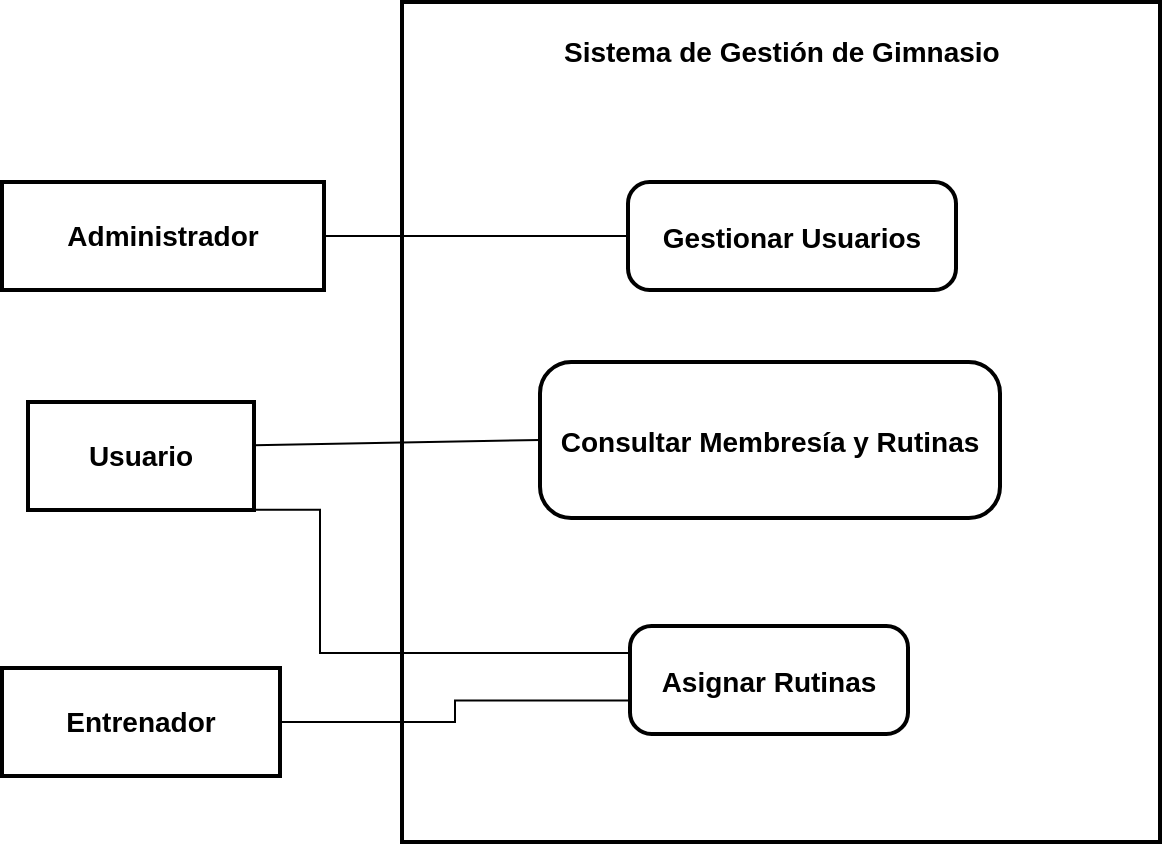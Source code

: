 <mxfile version="28.0.5">
  <diagram name="Page-1" id="J2FCc3FYS4h55al05sB3">
    <mxGraphModel dx="953" dy="550" grid="1" gridSize="10" guides="1" tooltips="1" connect="1" arrows="1" fold="1" page="1" pageScale="1" pageWidth="850" pageHeight="1100" math="0" shadow="0">
      <root>
        <mxCell id="0" />
        <mxCell id="1" parent="0" />
        <mxCell id="vZ8UZOQ8aMG6gmJ8QP59-1" value="" style="whiteSpace=wrap;strokeWidth=2;" vertex="1" parent="1">
          <mxGeometry x="231" y="20" width="379" height="420" as="geometry" />
        </mxCell>
        <mxCell id="vZ8UZOQ8aMG6gmJ8QP59-2" value="Administrador" style="whiteSpace=wrap;strokeWidth=2;fontSize=14;fontStyle=1" vertex="1" parent="1">
          <mxGeometry x="31" y="110" width="161" height="54" as="geometry" />
        </mxCell>
        <mxCell id="vZ8UZOQ8aMG6gmJ8QP59-3" value="Entrenador" style="whiteSpace=wrap;strokeWidth=2;fontSize=14;fontStyle=1" vertex="1" parent="1">
          <mxGeometry x="31" y="353" width="139" height="54" as="geometry" />
        </mxCell>
        <mxCell id="vZ8UZOQ8aMG6gmJ8QP59-4" value="Usuario" style="whiteSpace=wrap;strokeWidth=2;fontSize=14;fontStyle=1" vertex="1" parent="1">
          <mxGeometry x="44" y="220" width="113" height="54" as="geometry" />
        </mxCell>
        <mxCell id="vZ8UZOQ8aMG6gmJ8QP59-5" value="Gestionar Usuarios" style="rounded=1;arcSize=20;strokeWidth=2;fontSize=14;fontStyle=1" vertex="1" parent="1">
          <mxGeometry x="344" y="110" width="164" height="54" as="geometry" />
        </mxCell>
        <mxCell id="vZ8UZOQ8aMG6gmJ8QP59-6" value="Consultar Membresía y Rutinas" style="rounded=1;arcSize=20;strokeWidth=2;fontSize=14;fontStyle=1" vertex="1" parent="1">
          <mxGeometry x="300" y="200" width="230" height="78" as="geometry" />
        </mxCell>
        <mxCell id="vZ8UZOQ8aMG6gmJ8QP59-7" value="Asignar Rutinas" style="rounded=1;arcSize=20;strokeWidth=2;fontSize=14;fontStyle=1" vertex="1" parent="1">
          <mxGeometry x="345" y="332" width="139" height="54" as="geometry" />
        </mxCell>
        <mxCell id="vZ8UZOQ8aMG6gmJ8QP59-8" value="" style="startArrow=none;endArrow=none;exitX=1;exitY=0.5;entryX=0;entryY=0.5;rounded=0;edgeStyle=orthogonalEdgeStyle;" edge="1" parent="1" source="vZ8UZOQ8aMG6gmJ8QP59-2" target="vZ8UZOQ8aMG6gmJ8QP59-5">
          <mxGeometry relative="1" as="geometry" />
        </mxCell>
        <mxCell id="vZ8UZOQ8aMG6gmJ8QP59-9" value="" style="startArrow=none;endArrow=none;exitX=1;exitY=0.4;entryX=0;entryY=0.5;rounded=0;" edge="1" parent="1" source="vZ8UZOQ8aMG6gmJ8QP59-4" target="vZ8UZOQ8aMG6gmJ8QP59-6">
          <mxGeometry relative="1" as="geometry" />
        </mxCell>
        <mxCell id="vZ8UZOQ8aMG6gmJ8QP59-10" value="" style="startArrow=none;endArrow=none;entryX=0;entryY=0.25;rounded=0;edgeStyle=orthogonalEdgeStyle;entryDx=0;entryDy=0;exitX=1.006;exitY=0.998;exitDx=0;exitDy=0;exitPerimeter=0;" edge="1" parent="1" source="vZ8UZOQ8aMG6gmJ8QP59-4" target="vZ8UZOQ8aMG6gmJ8QP59-7">
          <mxGeometry relative="1" as="geometry">
            <Array as="points">
              <mxPoint x="190" y="274" />
              <mxPoint x="190" y="346" />
            </Array>
            <mxPoint x="160" y="274" as="sourcePoint" />
          </mxGeometry>
        </mxCell>
        <mxCell id="vZ8UZOQ8aMG6gmJ8QP59-11" value="" style="startArrow=none;endArrow=none;exitX=1;exitY=0.5;entryX=0;entryY=0.69;rounded=0;edgeStyle=orthogonalEdgeStyle;" edge="1" parent="1" source="vZ8UZOQ8aMG6gmJ8QP59-3" target="vZ8UZOQ8aMG6gmJ8QP59-7">
          <mxGeometry relative="1" as="geometry" />
        </mxCell>
        <mxCell id="vZ8UZOQ8aMG6gmJ8QP59-12" value="&lt;div style=&quot;text-align: center;&quot;&gt;&lt;span style=&quot;background-color: transparent; font-size: 14px;&quot;&gt;&lt;b&gt;Sistema de Gestión de Gimnasio&lt;/b&gt;&lt;/span&gt;&lt;/div&gt;" style="text;whiteSpace=wrap;html=1;" vertex="1" parent="1">
          <mxGeometry x="310" y="30" width="220" height="40" as="geometry" />
        </mxCell>
      </root>
    </mxGraphModel>
  </diagram>
</mxfile>
